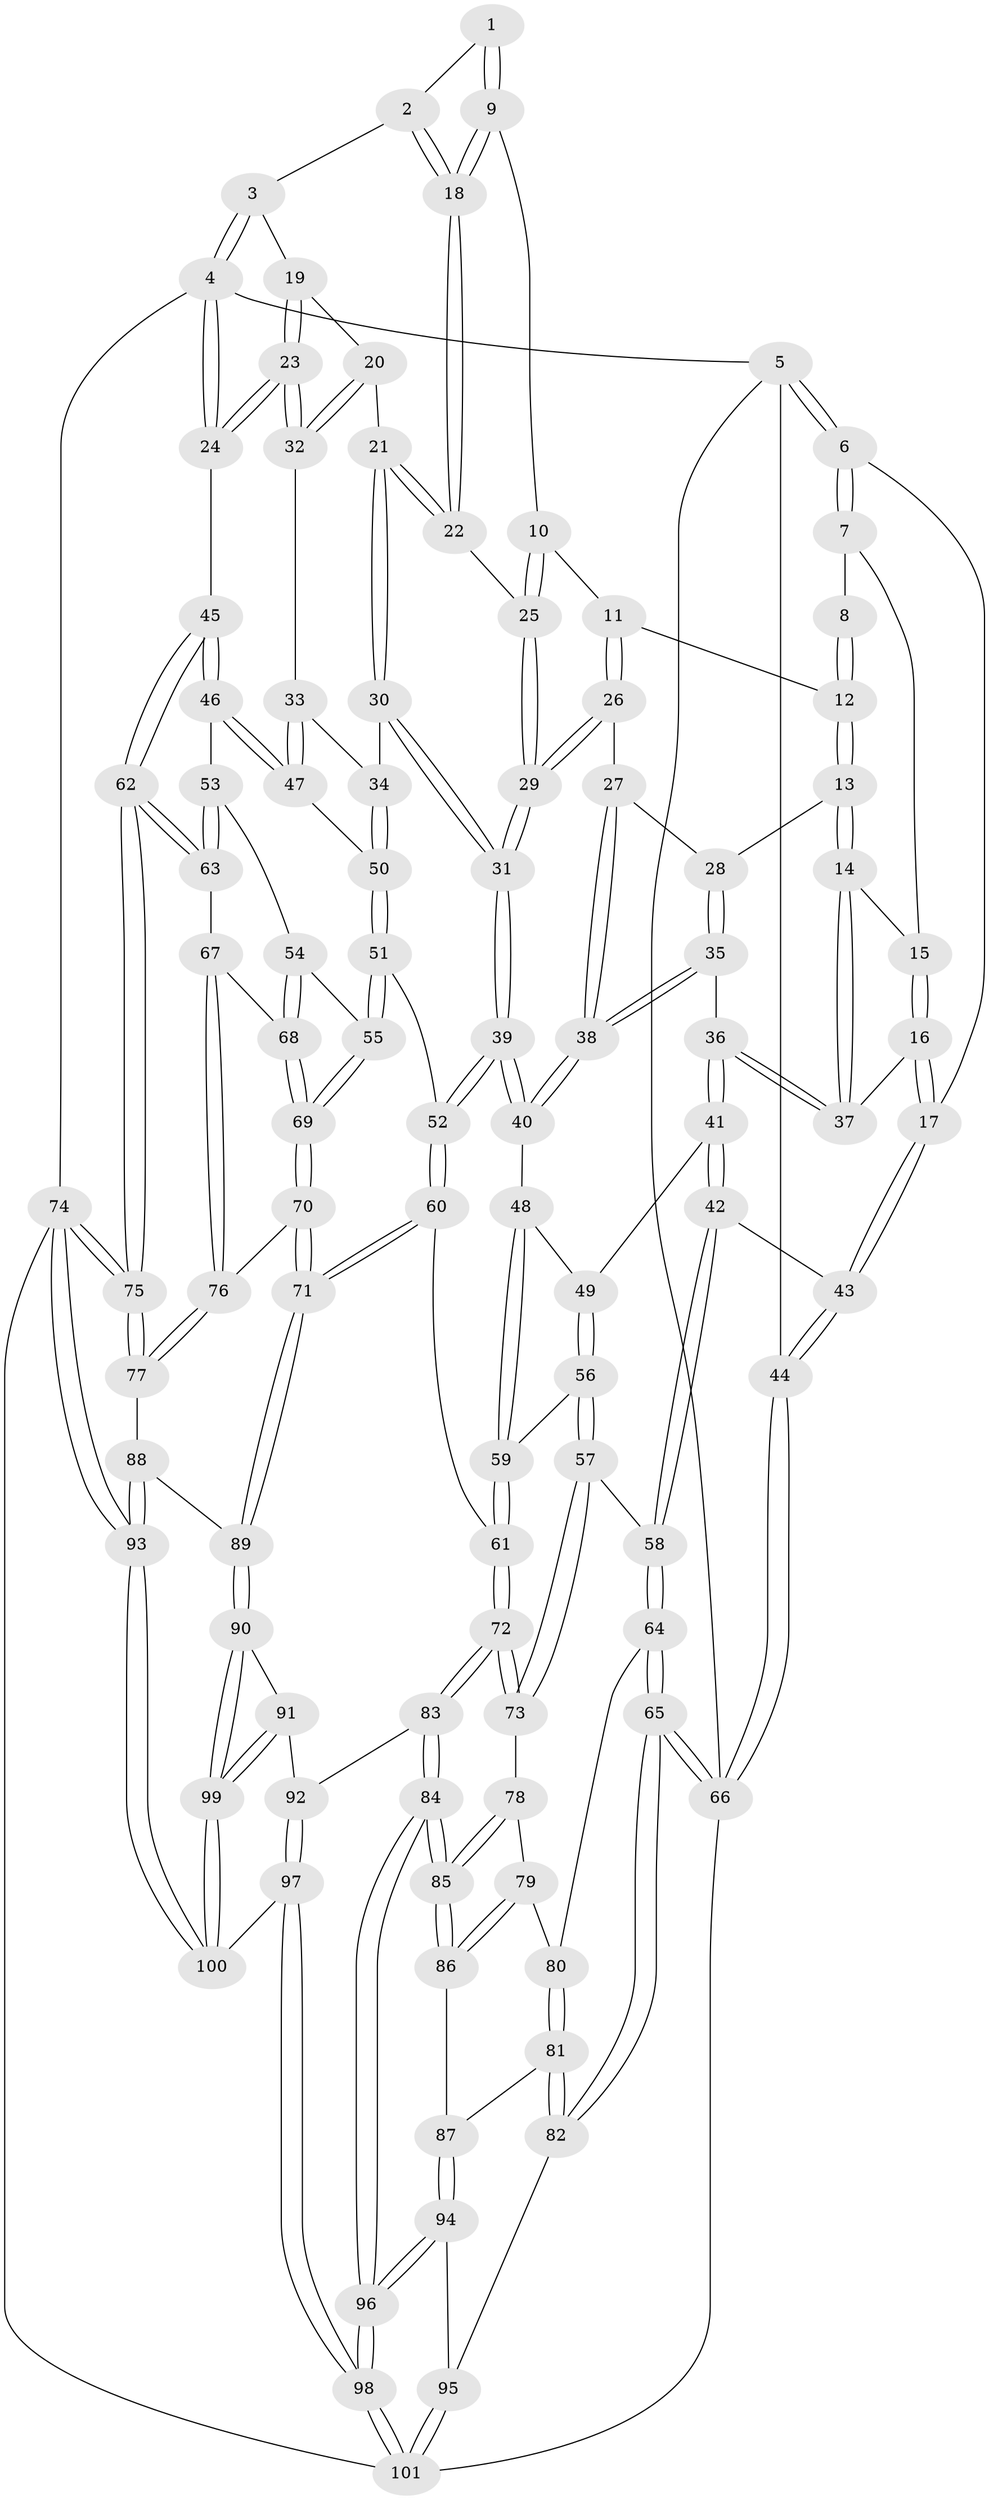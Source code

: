 // coarse degree distribution, {3: 0.3333333333333333, 10: 0.03333333333333333, 5: 0.23333333333333334, 7: 0.1, 2: 0.06666666666666667, 4: 0.2, 6: 0.03333333333333333}
// Generated by graph-tools (version 1.1) at 2025/21/03/04/25 18:21:24]
// undirected, 101 vertices, 249 edges
graph export_dot {
graph [start="1"]
  node [color=gray90,style=filled];
  1 [pos="+0.6138211774830702+0"];
  2 [pos="+0.7834257064023895+0"];
  3 [pos="+0.8481191100546385+0"];
  4 [pos="+1+0"];
  5 [pos="+0+0"];
  6 [pos="+0+0"];
  7 [pos="+0.23350125903206218+0"];
  8 [pos="+0.41685602331649707+0"];
  9 [pos="+0.5819127331390584+0.052195914733626884"];
  10 [pos="+0.5657606188437724+0.07797666852666342"];
  11 [pos="+0.535636750463427+0.08420862040770112"];
  12 [pos="+0.4433739256243374+0.034484698239910544"];
  13 [pos="+0.3852137935137277+0.14815954778989954"];
  14 [pos="+0.3617609468535542+0.1534528663846692"];
  15 [pos="+0.270038921258795+0"];
  16 [pos="+0.3016602996905949+0.18403424266325855"];
  17 [pos="+0.24678197656353087+0.18889481190837715"];
  18 [pos="+0.7401476525418751+0.08820499070353763"];
  19 [pos="+0.9148941392836307+0.035156803808535746"];
  20 [pos="+0.8352219174432148+0.15800578549244718"];
  21 [pos="+0.7698339489235634+0.14210499596189896"];
  22 [pos="+0.7421263273586948+0.11164257397732724"];
  23 [pos="+1+0.1948964650784327"];
  24 [pos="+1+0.22328916145105632"];
  25 [pos="+0.6278302772133412+0.16614943092248455"];
  26 [pos="+0.4917334042039823+0.19483854023941852"];
  27 [pos="+0.4847977369004331+0.19735642112326926"];
  28 [pos="+0.42380470169087314+0.1704712121405"];
  29 [pos="+0.6041541472359785+0.20742938980621178"];
  30 [pos="+0.7272205425118996+0.319448082381511"];
  31 [pos="+0.6571753734705909+0.37605175770311977"];
  32 [pos="+0.9169127310949059+0.2182873796630471"];
  33 [pos="+0.8882391813959523+0.2676370186330427"];
  34 [pos="+0.7660207985153746+0.3160846150329553"];
  35 [pos="+0.4035810733832386+0.31863878164618264"];
  36 [pos="+0.3636526094002519+0.3057912416672794"];
  37 [pos="+0.3039464315557557+0.18408501737622548"];
  38 [pos="+0.4745314645339034+0.3530863864659651"];
  39 [pos="+0.6426998175137552+0.4111058842308277"];
  40 [pos="+0.5085555370815977+0.40778629140384176"];
  41 [pos="+0.2637733245262834+0.4058815180939966"];
  42 [pos="+0.13109460477454926+0.39796084005855353"];
  43 [pos="+0.07912211013703806+0.3485071534700177"];
  44 [pos="+0+0.30568336032952365"];
  45 [pos="+1+0.4045355430290057"];
  46 [pos="+0.9902741834005715+0.4305014621235301"];
  47 [pos="+0.9039940341500818+0.39143062807602896"];
  48 [pos="+0.4756196304055274+0.43816392252699804"];
  49 [pos="+0.3211946559903384+0.43893117018639677"];
  50 [pos="+0.8901796273846566+0.3954896886212117"];
  51 [pos="+0.7558641849182127+0.4915311202445587"];
  52 [pos="+0.6590487433948496+0.43792980250693403"];
  53 [pos="+0.91851151101071+0.5161636327622344"];
  54 [pos="+0.891829031214617+0.530325594454805"];
  55 [pos="+0.7779798511374098+0.5217301674551084"];
  56 [pos="+0.3279260466888004+0.5493490229263112"];
  57 [pos="+0.24213623703843618+0.6215745551541674"];
  58 [pos="+0.17548558941941403+0.579634013629153"];
  59 [pos="+0.4411311687811786+0.5573442785308261"];
  60 [pos="+0.5800863788838432+0.6839146666919683"];
  61 [pos="+0.4773715613792445+0.6996904969995774"];
  62 [pos="+1+0.6061586340539588"];
  63 [pos="+1+0.6097803314251609"];
  64 [pos="+0.049816514462336155+0.6824873311244635"];
  65 [pos="+0+0.7638905185208791"];
  66 [pos="+0+0.7644098120835475"];
  67 [pos="+0.9249122317939118+0.6363033484997032"];
  68 [pos="+0.921196103428334+0.6331228621194325"];
  69 [pos="+0.7853792957000857+0.6140425197376799"];
  70 [pos="+0.7772742150581732+0.6392956910192563"];
  71 [pos="+0.6801254747104939+0.7395573473019231"];
  72 [pos="+0.470848967591639+0.7059435919782663"];
  73 [pos="+0.2752410393276769+0.6810607296375487"];
  74 [pos="+1+1"];
  75 [pos="+1+0.796611351306695"];
  76 [pos="+0.9068700191650164+0.7475107837687934"];
  77 [pos="+0.9084816484498069+0.7535710730775619"];
  78 [pos="+0.2632651773701574+0.7094428931846685"];
  79 [pos="+0.21711904561542872+0.7530697645122635"];
  80 [pos="+0.08252420028630314+0.7057629265036964"];
  81 [pos="+0.15001862832119242+0.7945861501094399"];
  82 [pos="+0+0.8290156513407004"];
  83 [pos="+0.4657363960144181+0.7365506991346469"];
  84 [pos="+0.32900731923109455+0.8719191190449853"];
  85 [pos="+0.3217332388212737+0.8615692501632929"];
  86 [pos="+0.19065148388713163+0.803350208362124"];
  87 [pos="+0.18733270901050594+0.8067404292748027"];
  88 [pos="+0.8908806588484601+0.7746965300724851"];
  89 [pos="+0.70671625314378+0.8025844690592903"];
  90 [pos="+0.705461660648656+0.8148078512500088"];
  91 [pos="+0.5102919452895959+0.8317128694287935"];
  92 [pos="+0.4913792345010395+0.8270141499526745"];
  93 [pos="+0.9196058749358164+1"];
  94 [pos="+0.1731121763495393+0.8851282855211438"];
  95 [pos="+0.09579013100736558+0.8830130912123042"];
  96 [pos="+0.30875794859560024+1"];
  97 [pos="+0.483685176377038+1"];
  98 [pos="+0.33309725492743164+1"];
  99 [pos="+0.6999263524764052+0.8915147024494893"];
  100 [pos="+0.7192796640166178+1"];
  101 [pos="+0.03865692894562884+1"];
  1 -- 2;
  1 -- 9;
  1 -- 9;
  2 -- 3;
  2 -- 18;
  2 -- 18;
  3 -- 4;
  3 -- 4;
  3 -- 19;
  4 -- 5;
  4 -- 24;
  4 -- 24;
  4 -- 74;
  5 -- 6;
  5 -- 6;
  5 -- 44;
  5 -- 66;
  6 -- 7;
  6 -- 7;
  6 -- 17;
  7 -- 8;
  7 -- 15;
  8 -- 12;
  8 -- 12;
  9 -- 10;
  9 -- 18;
  9 -- 18;
  10 -- 11;
  10 -- 25;
  10 -- 25;
  11 -- 12;
  11 -- 26;
  11 -- 26;
  12 -- 13;
  12 -- 13;
  13 -- 14;
  13 -- 14;
  13 -- 28;
  14 -- 15;
  14 -- 37;
  14 -- 37;
  15 -- 16;
  15 -- 16;
  16 -- 17;
  16 -- 17;
  16 -- 37;
  17 -- 43;
  17 -- 43;
  18 -- 22;
  18 -- 22;
  19 -- 20;
  19 -- 23;
  19 -- 23;
  20 -- 21;
  20 -- 32;
  20 -- 32;
  21 -- 22;
  21 -- 22;
  21 -- 30;
  21 -- 30;
  22 -- 25;
  23 -- 24;
  23 -- 24;
  23 -- 32;
  23 -- 32;
  24 -- 45;
  25 -- 29;
  25 -- 29;
  26 -- 27;
  26 -- 29;
  26 -- 29;
  27 -- 28;
  27 -- 38;
  27 -- 38;
  28 -- 35;
  28 -- 35;
  29 -- 31;
  29 -- 31;
  30 -- 31;
  30 -- 31;
  30 -- 34;
  31 -- 39;
  31 -- 39;
  32 -- 33;
  33 -- 34;
  33 -- 47;
  33 -- 47;
  34 -- 50;
  34 -- 50;
  35 -- 36;
  35 -- 38;
  35 -- 38;
  36 -- 37;
  36 -- 37;
  36 -- 41;
  36 -- 41;
  38 -- 40;
  38 -- 40;
  39 -- 40;
  39 -- 40;
  39 -- 52;
  39 -- 52;
  40 -- 48;
  41 -- 42;
  41 -- 42;
  41 -- 49;
  42 -- 43;
  42 -- 58;
  42 -- 58;
  43 -- 44;
  43 -- 44;
  44 -- 66;
  44 -- 66;
  45 -- 46;
  45 -- 46;
  45 -- 62;
  45 -- 62;
  46 -- 47;
  46 -- 47;
  46 -- 53;
  47 -- 50;
  48 -- 49;
  48 -- 59;
  48 -- 59;
  49 -- 56;
  49 -- 56;
  50 -- 51;
  50 -- 51;
  51 -- 52;
  51 -- 55;
  51 -- 55;
  52 -- 60;
  52 -- 60;
  53 -- 54;
  53 -- 63;
  53 -- 63;
  54 -- 55;
  54 -- 68;
  54 -- 68;
  55 -- 69;
  55 -- 69;
  56 -- 57;
  56 -- 57;
  56 -- 59;
  57 -- 58;
  57 -- 73;
  57 -- 73;
  58 -- 64;
  58 -- 64;
  59 -- 61;
  59 -- 61;
  60 -- 61;
  60 -- 71;
  60 -- 71;
  61 -- 72;
  61 -- 72;
  62 -- 63;
  62 -- 63;
  62 -- 75;
  62 -- 75;
  63 -- 67;
  64 -- 65;
  64 -- 65;
  64 -- 80;
  65 -- 66;
  65 -- 66;
  65 -- 82;
  65 -- 82;
  66 -- 101;
  67 -- 68;
  67 -- 76;
  67 -- 76;
  68 -- 69;
  68 -- 69;
  69 -- 70;
  69 -- 70;
  70 -- 71;
  70 -- 71;
  70 -- 76;
  71 -- 89;
  71 -- 89;
  72 -- 73;
  72 -- 73;
  72 -- 83;
  72 -- 83;
  73 -- 78;
  74 -- 75;
  74 -- 75;
  74 -- 93;
  74 -- 93;
  74 -- 101;
  75 -- 77;
  75 -- 77;
  76 -- 77;
  76 -- 77;
  77 -- 88;
  78 -- 79;
  78 -- 85;
  78 -- 85;
  79 -- 80;
  79 -- 86;
  79 -- 86;
  80 -- 81;
  80 -- 81;
  81 -- 82;
  81 -- 82;
  81 -- 87;
  82 -- 95;
  83 -- 84;
  83 -- 84;
  83 -- 92;
  84 -- 85;
  84 -- 85;
  84 -- 96;
  84 -- 96;
  85 -- 86;
  85 -- 86;
  86 -- 87;
  87 -- 94;
  87 -- 94;
  88 -- 89;
  88 -- 93;
  88 -- 93;
  89 -- 90;
  89 -- 90;
  90 -- 91;
  90 -- 99;
  90 -- 99;
  91 -- 92;
  91 -- 99;
  91 -- 99;
  92 -- 97;
  92 -- 97;
  93 -- 100;
  93 -- 100;
  94 -- 95;
  94 -- 96;
  94 -- 96;
  95 -- 101;
  95 -- 101;
  96 -- 98;
  96 -- 98;
  97 -- 98;
  97 -- 98;
  97 -- 100;
  98 -- 101;
  98 -- 101;
  99 -- 100;
  99 -- 100;
}
